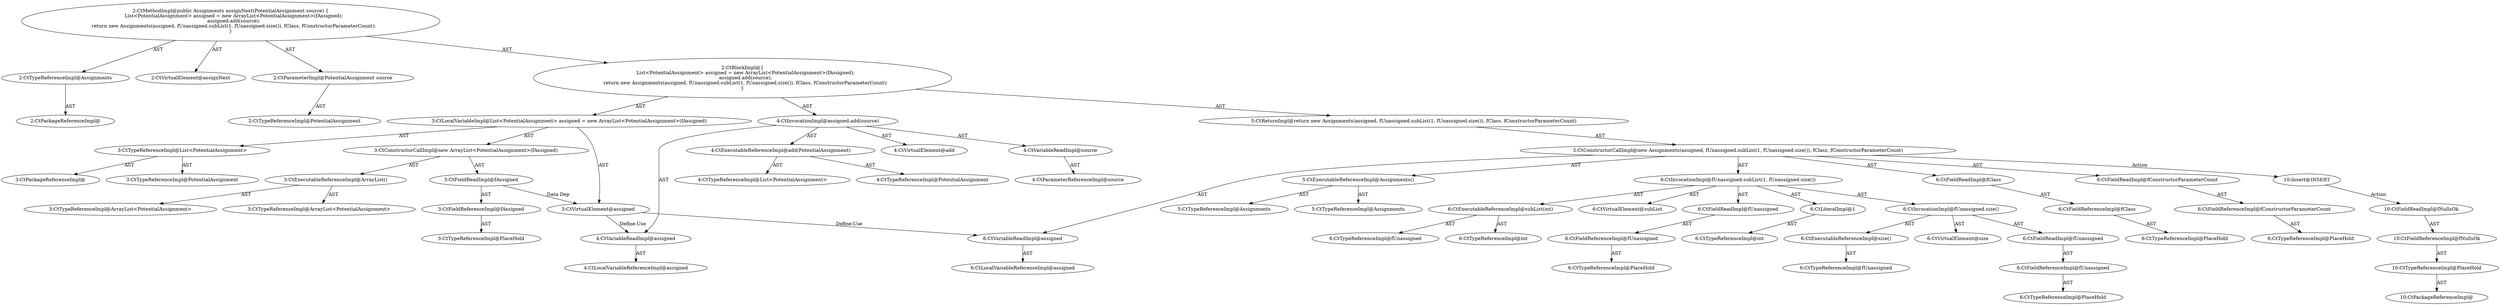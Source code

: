 digraph "assignNext#?,PotentialAssignment" {
0 [label="2:CtTypeReferenceImpl@Assignments" shape=ellipse]
1 [label="2:CtPackageReferenceImpl@" shape=ellipse]
2 [label="2:CtVirtualElement@assignNext" shape=ellipse]
3 [label="2:CtParameterImpl@PotentialAssignment source" shape=ellipse]
4 [label="2:CtTypeReferenceImpl@PotentialAssignment" shape=ellipse]
5 [label="3:CtTypeReferenceImpl@List<PotentialAssignment>" shape=ellipse]
6 [label="3:CtPackageReferenceImpl@" shape=ellipse]
7 [label="3:CtTypeReferenceImpl@PotentialAssignment" shape=ellipse]
8 [label="3:CtExecutableReferenceImpl@ArrayList()" shape=ellipse]
9 [label="3:CtTypeReferenceImpl@ArrayList<PotentialAssignment>" shape=ellipse]
10 [label="3:CtTypeReferenceImpl@ArrayList<PotentialAssignment>" shape=ellipse]
11 [label="3:CtFieldReferenceImpl@fAssigned" shape=ellipse]
12 [label="3:CtTypeReferenceImpl@PlaceHold" shape=ellipse]
13 [label="3:CtFieldReadImpl@fAssigned" shape=ellipse]
14 [label="3:CtConstructorCallImpl@new ArrayList<PotentialAssignment>(fAssigned)" shape=ellipse]
15 [label="3:CtVirtualElement@assigned" shape=ellipse]
16 [label="3:CtLocalVariableImpl@List<PotentialAssignment> assigned = new ArrayList<PotentialAssignment>(fAssigned)" shape=ellipse]
17 [label="4:CtExecutableReferenceImpl@add(PotentialAssignment)" shape=ellipse]
18 [label="4:CtTypeReferenceImpl@List<PotentialAssignment>" shape=ellipse]
19 [label="4:CtTypeReferenceImpl@PotentialAssignment" shape=ellipse]
20 [label="4:CtVirtualElement@add" shape=ellipse]
21 [label="4:CtVariableReadImpl@assigned" shape=ellipse]
22 [label="4:CtLocalVariableReferenceImpl@assigned" shape=ellipse]
23 [label="4:CtVariableReadImpl@source" shape=ellipse]
24 [label="4:CtParameterReferenceImpl@source" shape=ellipse]
25 [label="4:CtInvocationImpl@assigned.add(source)" shape=ellipse]
26 [label="5:CtExecutableReferenceImpl@Assignments()" shape=ellipse]
27 [label="5:CtTypeReferenceImpl@Assignments" shape=ellipse]
28 [label="5:CtTypeReferenceImpl@Assignments" shape=ellipse]
29 [label="6:CtVariableReadImpl@assigned" shape=ellipse]
30 [label="6:CtLocalVariableReferenceImpl@assigned" shape=ellipse]
31 [label="6:CtExecutableReferenceImpl@subList(int)" shape=ellipse]
32 [label="6:CtTypeReferenceImpl@fUnassigned" shape=ellipse]
33 [label="6:CtTypeReferenceImpl@int" shape=ellipse]
34 [label="6:CtVirtualElement@subList" shape=ellipse]
35 [label="6:CtFieldReferenceImpl@fUnassigned" shape=ellipse]
36 [label="6:CtTypeReferenceImpl@PlaceHold" shape=ellipse]
37 [label="6:CtFieldReadImpl@fUnassigned" shape=ellipse]
38 [label="6:CtLiteralImpl@1" shape=ellipse]
39 [label="6:CtTypeReferenceImpl@int" shape=ellipse]
40 [label="6:CtExecutableReferenceImpl@size()" shape=ellipse]
41 [label="6:CtTypeReferenceImpl@fUnassigned" shape=ellipse]
42 [label="6:CtVirtualElement@size" shape=ellipse]
43 [label="6:CtFieldReferenceImpl@fUnassigned" shape=ellipse]
44 [label="6:CtTypeReferenceImpl@PlaceHold" shape=ellipse]
45 [label="6:CtFieldReadImpl@fUnassigned" shape=ellipse]
46 [label="6:CtInvocationImpl@fUnassigned.size()" shape=ellipse]
47 [label="6:CtInvocationImpl@fUnassigned.subList(1, fUnassigned.size())" shape=ellipse]
48 [label="6:CtFieldReferenceImpl@fClass" shape=ellipse]
49 [label="6:CtTypeReferenceImpl@PlaceHold" shape=ellipse]
50 [label="6:CtFieldReadImpl@fClass" shape=ellipse]
51 [label="6:CtFieldReferenceImpl@fConstructorParameterCount" shape=ellipse]
52 [label="6:CtTypeReferenceImpl@PlaceHold" shape=ellipse]
53 [label="6:CtFieldReadImpl@fConstructorParameterCount" shape=ellipse]
54 [label="5:CtConstructorCallImpl@new Assignments(assigned, fUnassigned.subList(1, fUnassigned.size()), fClass, fConstructorParameterCount)" shape=ellipse]
55 [label="5:CtReturnImpl@return new Assignments(assigned, fUnassigned.subList(1, fUnassigned.size()), fClass, fConstructorParameterCount)" shape=ellipse]
56 [label="2:CtBlockImpl@\{
    List<PotentialAssignment> assigned = new ArrayList<PotentialAssignment>(fAssigned);
    assigned.add(source);
    return new Assignments(assigned, fUnassigned.subList(1, fUnassigned.size()), fClass, fConstructorParameterCount);
\}" shape=ellipse]
57 [label="2:CtMethodImpl@public Assignments assignNext(PotentialAssignment source) \{
    List<PotentialAssignment> assigned = new ArrayList<PotentialAssignment>(fAssigned);
    assigned.add(source);
    return new Assignments(assigned, fUnassigned.subList(1, fUnassigned.size()), fClass, fConstructorParameterCount);
\}" shape=ellipse]
58 [label="10:Insert@INSERT" shape=ellipse]
59 [label="10:CtPackageReferenceImpl@" shape=ellipse]
60 [label="10:CtTypeReferenceImpl@PlaceHold" shape=ellipse]
61 [label="10:CtFieldReferenceImpl@fNullsOk" shape=ellipse]
62 [label="10:CtFieldReadImpl@fNullsOk" shape=ellipse]
0 -> 1 [label="AST"];
3 -> 4 [label="AST"];
5 -> 6 [label="AST"];
5 -> 7 [label="AST"];
8 -> 9 [label="AST"];
8 -> 10 [label="AST"];
11 -> 12 [label="AST"];
13 -> 11 [label="AST"];
13 -> 15 [label="Data Dep"];
14 -> 8 [label="AST"];
14 -> 13 [label="AST"];
15 -> 21 [label="Define-Use"];
15 -> 29 [label="Define-Use"];
16 -> 15 [label="AST"];
16 -> 5 [label="AST"];
16 -> 14 [label="AST"];
17 -> 18 [label="AST"];
17 -> 19 [label="AST"];
21 -> 22 [label="AST"];
23 -> 24 [label="AST"];
25 -> 20 [label="AST"];
25 -> 21 [label="AST"];
25 -> 17 [label="AST"];
25 -> 23 [label="AST"];
26 -> 27 [label="AST"];
26 -> 28 [label="AST"];
29 -> 30 [label="AST"];
31 -> 32 [label="AST"];
31 -> 33 [label="AST"];
35 -> 36 [label="AST"];
37 -> 35 [label="AST"];
38 -> 39 [label="AST"];
40 -> 41 [label="AST"];
43 -> 44 [label="AST"];
45 -> 43 [label="AST"];
46 -> 42 [label="AST"];
46 -> 45 [label="AST"];
46 -> 40 [label="AST"];
47 -> 34 [label="AST"];
47 -> 37 [label="AST"];
47 -> 31 [label="AST"];
47 -> 38 [label="AST"];
47 -> 46 [label="AST"];
48 -> 49 [label="AST"];
50 -> 48 [label="AST"];
51 -> 52 [label="AST"];
53 -> 51 [label="AST"];
54 -> 26 [label="AST"];
54 -> 29 [label="AST"];
54 -> 47 [label="AST"];
54 -> 50 [label="AST"];
54 -> 53 [label="AST"];
54 -> 58 [label="Action"];
55 -> 54 [label="AST"];
56 -> 16 [label="AST"];
56 -> 25 [label="AST"];
56 -> 55 [label="AST"];
57 -> 2 [label="AST"];
57 -> 0 [label="AST"];
57 -> 3 [label="AST"];
57 -> 56 [label="AST"];
58 -> 62 [label="Action"];
60 -> 59 [label="AST"];
61 -> 60 [label="AST"];
62 -> 61 [label="AST"];
}
